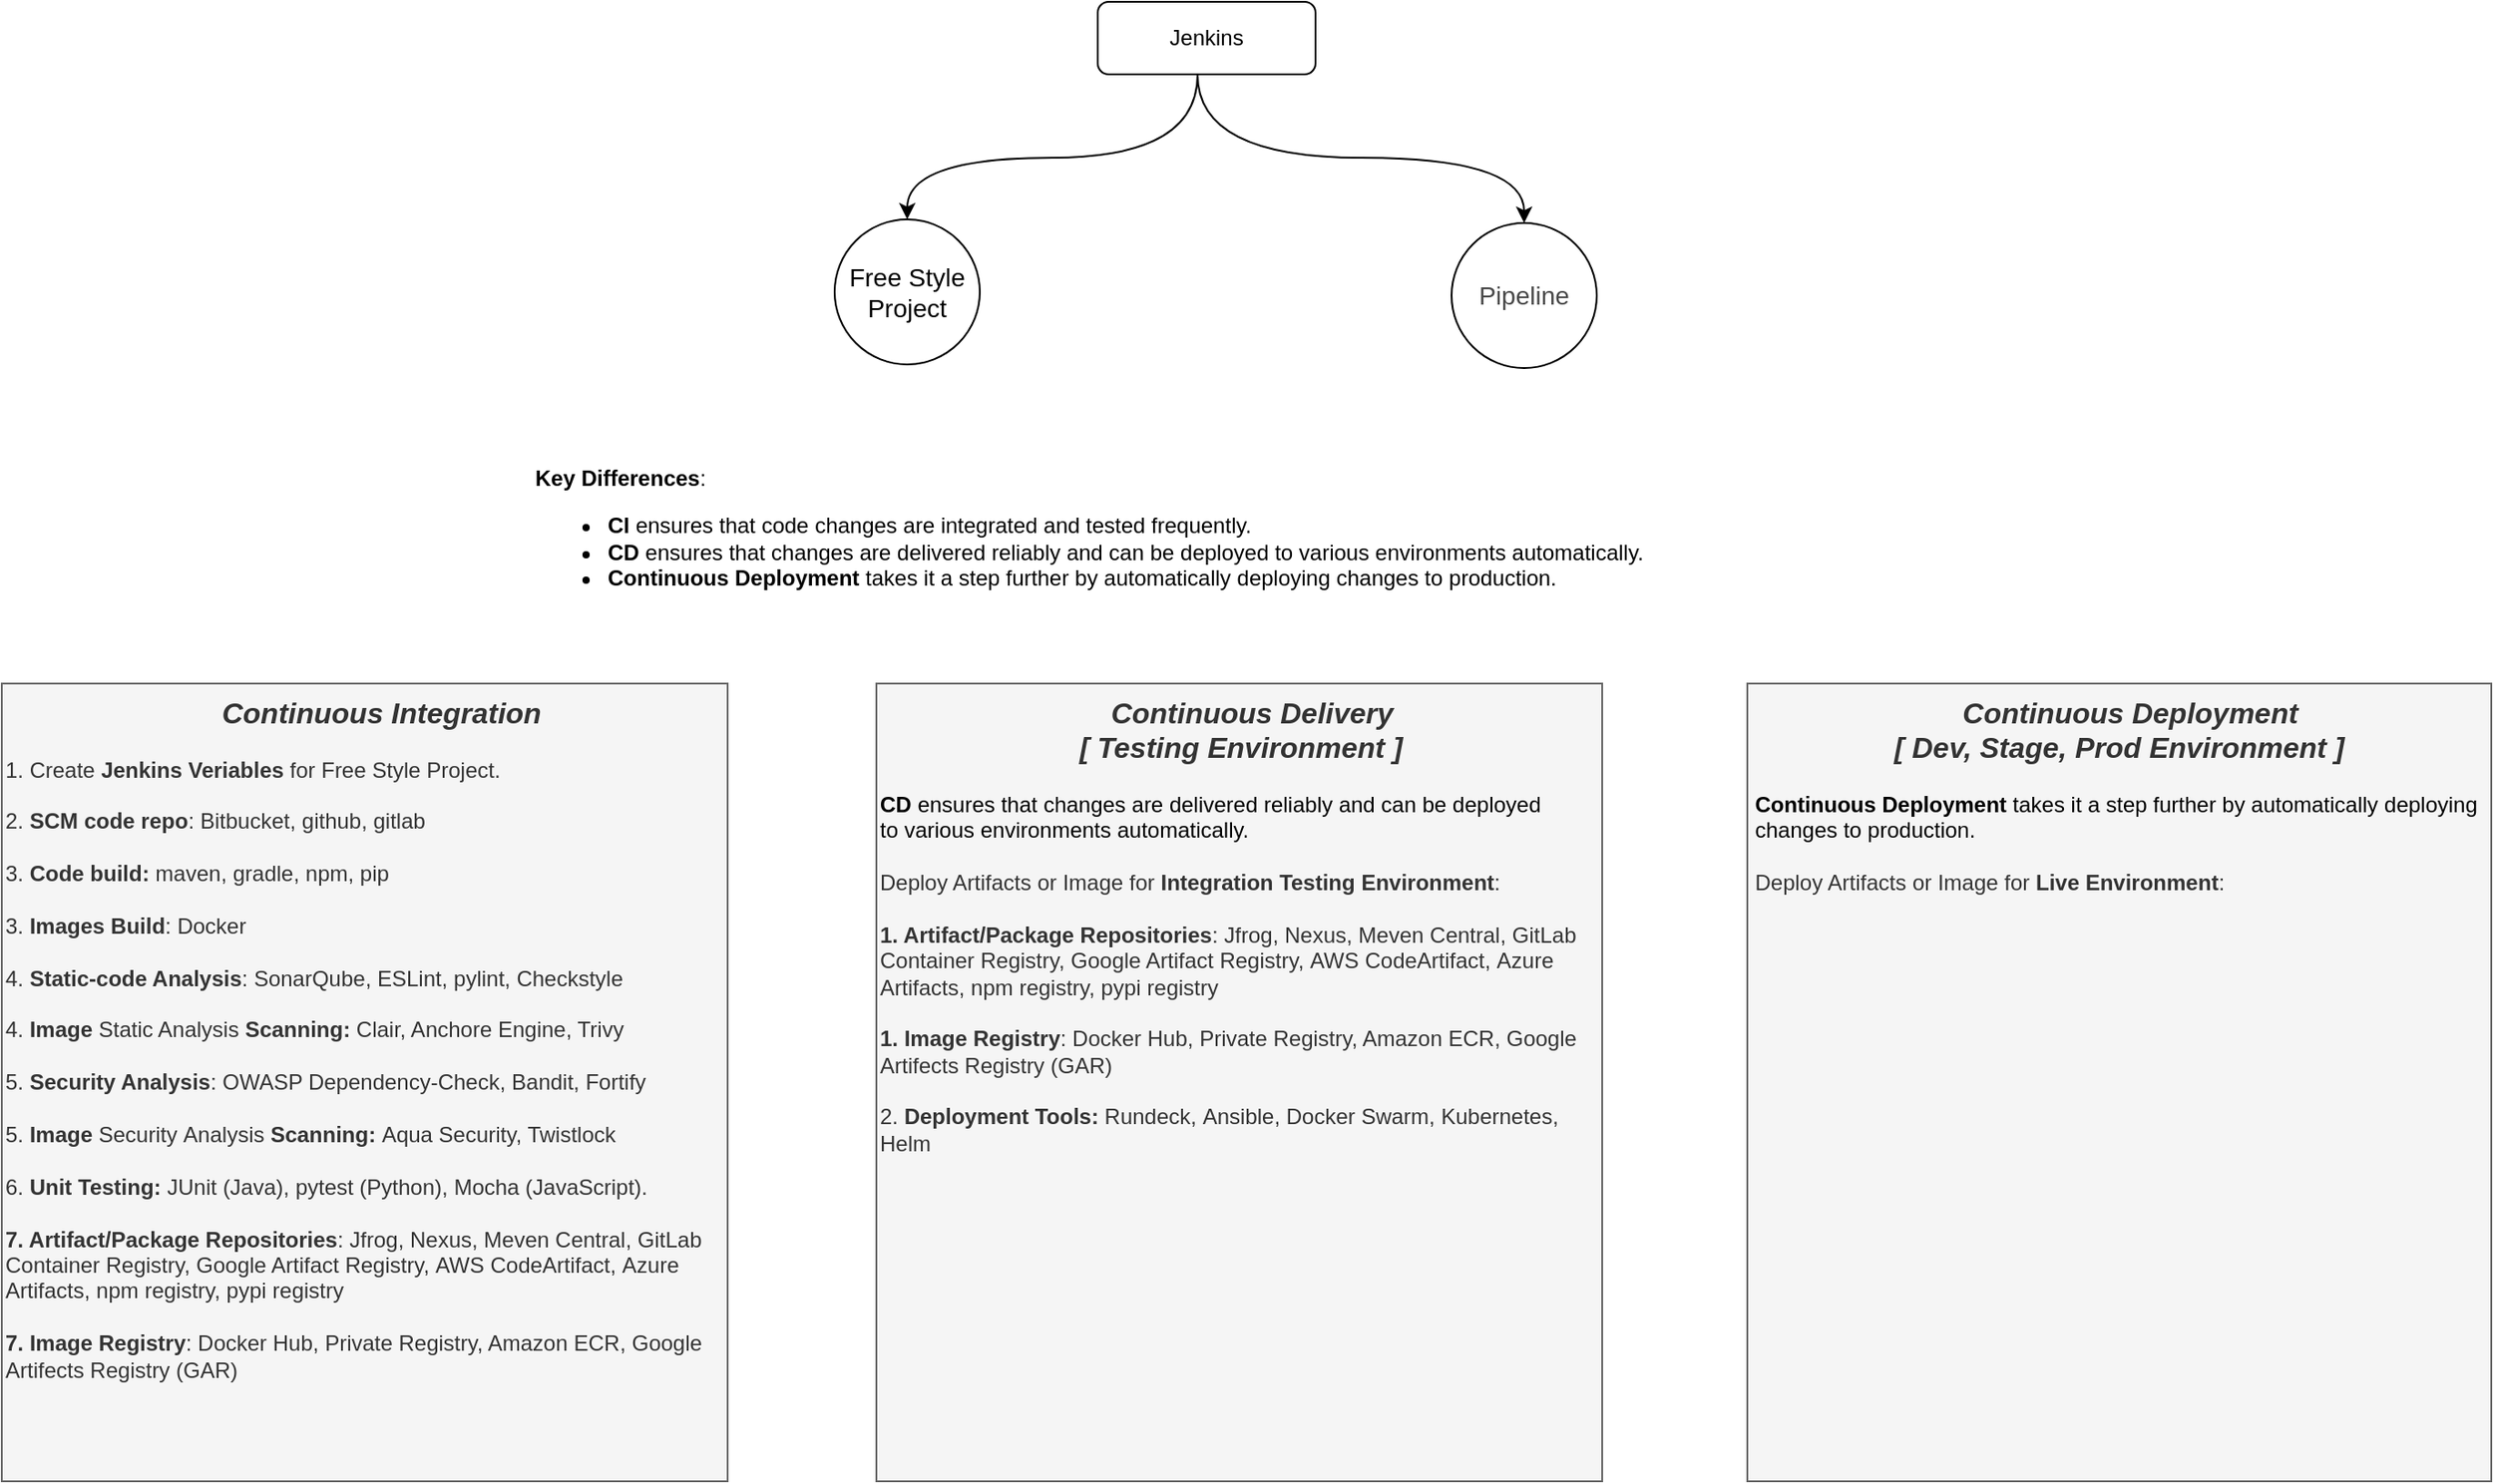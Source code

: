 <mxfile version="24.6.4" type="github">
  <diagram name="Page-1" id="38_c2U4u6f_WLB1Vc7O9">
    <mxGraphModel dx="1763" dy="461" grid="1" gridSize="10" guides="1" tooltips="1" connect="1" arrows="1" fold="1" page="1" pageScale="1" pageWidth="850" pageHeight="1100" math="0" shadow="0">
      <root>
        <mxCell id="0" />
        <mxCell id="1" parent="0" />
        <mxCell id="Su7_YSPuUU6GFlwyaD4R-5" value="" style="edgeStyle=orthogonalEdgeStyle;rounded=0;orthogonalLoop=1;jettySize=auto;html=1;curved=1;" edge="1" parent="1" source="Su7_YSPuUU6GFlwyaD4R-1" target="Su7_YSPuUU6GFlwyaD4R-4">
          <mxGeometry relative="1" as="geometry">
            <Array as="points">
              <mxPoint x="217" y="150" />
              <mxPoint x="57" y="150" />
            </Array>
          </mxGeometry>
        </mxCell>
        <mxCell id="Su7_YSPuUU6GFlwyaD4R-7" value="" style="edgeStyle=orthogonalEdgeStyle;rounded=0;orthogonalLoop=1;jettySize=auto;html=1;curved=1;" edge="1" parent="1" source="Su7_YSPuUU6GFlwyaD4R-1" target="Su7_YSPuUU6GFlwyaD4R-6">
          <mxGeometry relative="1" as="geometry">
            <Array as="points">
              <mxPoint x="217" y="150" />
              <mxPoint x="397" y="150" />
            </Array>
          </mxGeometry>
        </mxCell>
        <mxCell id="Su7_YSPuUU6GFlwyaD4R-1" value="Jenkins" style="rounded=1;whiteSpace=wrap;html=1;" vertex="1" parent="1">
          <mxGeometry x="162" y="64" width="120" height="40" as="geometry" />
        </mxCell>
        <mxCell id="Su7_YSPuUU6GFlwyaD4R-4" value="Free Style&lt;div style=&quot;font-size: 14px;&quot;&gt;Project&lt;/div&gt;" style="ellipse;whiteSpace=wrap;html=1;rounded=1;fontSize=14;" vertex="1" parent="1">
          <mxGeometry x="17" y="184" width="80" height="80" as="geometry" />
        </mxCell>
        <mxCell id="Su7_YSPuUU6GFlwyaD4R-6" value="&lt;span style=&quot;color: rgb(71, 71, 71); font-family: Arial, sans-serif; font-size: 14px; text-align: left; background-color: rgb(255, 255, 255);&quot;&gt;Pipeline&lt;/span&gt;" style="ellipse;whiteSpace=wrap;html=1;rounded=1;" vertex="1" parent="1">
          <mxGeometry x="357" y="186" width="80" height="80" as="geometry" />
        </mxCell>
        <mxCell id="Su7_YSPuUU6GFlwyaD4R-11" value="&lt;div style=&quot;text-align: center;&quot;&gt;&amp;nbsp; &amp;nbsp; &amp;nbsp;&lt;font style=&quot;font-size: 16px;&quot;&gt;&lt;b&gt;&lt;i&gt;C&lt;/i&gt;&lt;/b&gt;&lt;span style=&quot;background-color: initial; text-align: left;&quot;&gt;&lt;b&gt;&lt;i&gt;ontinuous&lt;/i&gt;&lt;/b&gt;&lt;/span&gt;&lt;b&gt;&lt;i&gt;&amp;nbsp;Integration&lt;/i&gt;&lt;/b&gt;&lt;/font&gt;&lt;/div&gt;&lt;div&gt;&lt;div style=&quot;text-align: center;&quot;&gt;&lt;br&gt;&lt;/div&gt;&lt;div&gt;1. Create &lt;b&gt;Jenkins Veriables&lt;/b&gt; for Free Style Project.&lt;/div&gt;&lt;/div&gt;&lt;div&gt;&lt;br&gt;&lt;/div&gt;2. &lt;b&gt;SCM code repo&lt;/b&gt;:&amp;nbsp;Bitbucket, github, gitlab&lt;div&gt;&lt;span style=&quot;background-color: initial;&quot;&gt;&lt;br&gt;&lt;/span&gt;&lt;/div&gt;&lt;div&gt;&lt;span style=&quot;background-color: initial;&quot;&gt;3. &lt;b&gt;Code build:&lt;/b&gt;&amp;nbsp;maven, gradle, npm, pip&lt;/span&gt;&lt;br&gt;&lt;/div&gt;&lt;div&gt;&lt;span style=&quot;background-color: initial;&quot;&gt;&lt;br&gt;&lt;/span&gt;&lt;/div&gt;&lt;div&gt;&lt;span style=&quot;background-color: initial;&quot;&gt;3.&amp;nbsp;&lt;/span&gt;&lt;span style=&quot;background-color: initial;&quot;&gt;&lt;b&gt;Images&amp;nbsp;&lt;/b&gt;&lt;/span&gt;&lt;span style=&quot;background-color: initial;&quot;&gt;&lt;b&gt;Build&lt;/b&gt;: Docker&lt;/span&gt;&lt;/div&gt;&lt;div&gt;&lt;span style=&quot;background-color: initial;&quot;&gt;&amp;nbsp;&lt;/span&gt;&lt;/div&gt;&lt;div&gt;4. &lt;b&gt;Static-code Analysis&lt;/b&gt;:&amp;nbsp;SonarQube, ESLint, pylint,&amp;nbsp;&lt;span style=&quot;background-color: initial;&quot;&gt;Checkstyle&lt;/span&gt;&lt;/div&gt;&lt;div&gt;&lt;div&gt;&lt;span style=&quot;background-color: initial;&quot;&gt;&lt;br&gt;&lt;/span&gt;&lt;/div&gt;&lt;div&gt;&lt;span style=&quot;background-color: initial;&quot;&gt;4.&amp;nbsp;&lt;/span&gt;&lt;span style=&quot;background-color: initial;&quot;&gt;&lt;b&gt;Image&amp;nbsp;&lt;/b&gt;&lt;/span&gt;&lt;span style=&quot;background-color: initial;&quot;&gt;Static Analysis&amp;nbsp;&lt;/span&gt;&lt;b style=&quot;background-color: initial;&quot;&gt;Scanning&lt;/b&gt;&lt;b style=&quot;background-color: initial;&quot;&gt;:&lt;/b&gt;&lt;span style=&quot;background-color: initial;&quot;&gt;&amp;nbsp;&lt;/span&gt;&lt;span style=&quot;background-color: initial;&quot;&gt;Clair, Anchore Engine, Trivy&lt;/span&gt;&lt;/div&gt;&lt;/div&gt;&lt;div&gt;&lt;b style=&quot;background-color: initial;&quot;&gt;&lt;br&gt;&lt;/b&gt;&lt;/div&gt;&lt;div&gt;5.&amp;nbsp;&lt;strong style=&quot;background-color: initial;&quot;&gt;Security Analysis&lt;/strong&gt;&lt;span style=&quot;background-color: initial;&quot;&gt;: OWASP Dependency-Check, Bandit, Fortify&lt;/span&gt;&lt;/div&gt;&lt;div&gt;&lt;span style=&quot;background-color: initial;&quot;&gt;&lt;br&gt;&lt;/span&gt;&lt;/div&gt;&lt;div&gt;&lt;span style=&quot;background-color: initial;&quot;&gt;5.&amp;nbsp;&lt;/span&gt;&lt;span style=&quot;background-color: initial;&quot;&gt;&lt;b&gt;Image&amp;nbsp;&lt;/b&gt;&lt;/span&gt;&lt;span style=&quot;background-color: initial;&quot;&gt;Security&lt;/span&gt;&lt;span style=&quot;background-color: initial;&quot;&gt;&amp;nbsp;Analysis&amp;nbsp;&lt;/span&gt;&lt;b style=&quot;background-color: initial;&quot;&gt;Scanning&lt;/b&gt;&lt;b style=&quot;background-color: initial;&quot;&gt;:&amp;nbsp;&lt;/b&gt;&lt;span style=&quot;background-color: initial;&quot;&gt;Aqua Security, Twistlock&lt;/span&gt;&lt;b style=&quot;background-color: initial;&quot;&gt;&amp;nbsp;&lt;/b&gt;&lt;/div&gt;&lt;div&gt;&lt;span style=&quot;background-color: initial;&quot;&gt;&lt;br&gt;&lt;/span&gt;&lt;/div&gt;&lt;div&gt;6.&amp;nbsp;&lt;b&gt;&lt;span style=&quot;background-color: initial;&quot;&gt;Unit &lt;/span&gt;&lt;span style=&quot;background-color: initial;&quot;&gt;Testing:&lt;/span&gt;&lt;/b&gt;&lt;span style=&quot;background-color: initial;&quot;&gt;&amp;nbsp;&lt;/span&gt;&lt;span style=&quot;background-color: initial;&quot;&gt;JUnit (Java), pytest (Python), Mocha (JavaScript).&lt;/span&gt;&lt;/div&gt;&lt;div&gt;&lt;span style=&quot;background-color: initial;&quot;&gt;&lt;br&gt;&lt;/span&gt;&lt;/div&gt;&lt;div&gt;&lt;span style=&quot;background-color: initial;&quot;&gt;&lt;b&gt;7. Artifact/&lt;/b&gt;&lt;/span&gt;&lt;strong style=&quot;background-color: initial;&quot;&gt;Package Repositories&lt;/strong&gt;&lt;span style=&quot;background-color: initial;&quot;&gt;:&amp;nbsp;&lt;/span&gt;&lt;span style=&quot;background-color: initial;&quot;&gt;Jfrog, Nexus, Meven Central,&amp;nbsp;&lt;/span&gt;&lt;span style=&quot;background-color: initial;&quot;&gt;&lt;span style=&quot;background-color: initial;&quot;&gt;GitLab Container Registry,&amp;nbsp;&lt;/span&gt;&lt;span style=&quot;background-color: initial;&quot;&gt;Google Artifact Registry,&amp;nbsp;&lt;/span&gt;&lt;span style=&quot;background-color: initial;&quot;&gt;AWS CodeArtifact,&amp;nbsp;&lt;/span&gt;&lt;span style=&quot;background-color: initial;&quot;&gt;Azure Artifacts,&amp;nbsp;&lt;/span&gt;&lt;/span&gt;&lt;span style=&quot;background-color: initial;&quot;&gt;&lt;span style=&quot;background-color: initial;&quot;&gt;npm registry, pypi&amp;nbsp;&lt;/span&gt;&lt;span style=&quot;background-color: initial;&quot;&gt;registry&lt;/span&gt;&lt;/span&gt;&lt;br&gt;&lt;/div&gt;&lt;div&gt;&lt;span style=&quot;background-color: initial;&quot;&gt;&lt;span style=&quot;background-color: initial;&quot;&gt;&lt;br&gt;&lt;/span&gt;&lt;/span&gt;&lt;/div&gt;&lt;div&gt;&lt;strong&gt;7. Image Registry&lt;/strong&gt;: Docker Hub, Private Registry, Amazon ECR, Google Artifects Registry (GAR)&lt;span style=&quot;background-color: initial;&quot;&gt;&lt;span style=&quot;background-color: initial;&quot;&gt;&lt;br&gt;&lt;/span&gt;&lt;/span&gt;&lt;/div&gt;&lt;div&gt;&lt;br&gt;&lt;/div&gt;" style="text;html=1;align=left;verticalAlign=top;whiteSpace=wrap;rounded=0;horizontal=1;fillColor=#f5f5f5;fontColor=#333333;strokeColor=#666666;" vertex="1" parent="1">
          <mxGeometry x="-442" y="440" width="400" height="440" as="geometry" />
        </mxCell>
        <mxCell id="Su7_YSPuUU6GFlwyaD4R-12" value="&lt;div style=&quot;&quot;&gt;&amp;nbsp; &amp;nbsp; &amp;nbsp;&lt;font style=&quot;font-size: 16px;&quot;&gt;&lt;b&gt;&lt;i&gt;C&lt;/i&gt;&lt;/b&gt;&lt;/font&gt;&lt;span style=&quot;background-color: initial; font-size: 16px;&quot;&gt;&lt;b&gt;&lt;i&gt;ontinuous&lt;/i&gt;&lt;/b&gt;&lt;/span&gt;&lt;b style=&quot;font-size: 16px; background-color: initial;&quot;&gt;&lt;i&gt;&amp;nbsp;Deployment&amp;nbsp;&lt;/i&gt;&lt;/b&gt;&lt;/div&gt;&lt;div style=&quot;&quot;&gt;&lt;b style=&quot;font-size: 16px; background-color: initial;&quot;&gt;&lt;i&gt;[&amp;nbsp;&lt;/i&gt;&lt;/b&gt;&lt;b style=&quot;background-color: initial; font-size: 16px;&quot;&gt;&lt;i&gt;Dev, Stage,&amp;nbsp;&lt;/i&gt;&lt;/b&gt;&lt;b style=&quot;background-color: initial; font-size: 16px;&quot;&gt;&lt;i&gt;Prod Environment ]&lt;/i&gt;&lt;/b&gt;&lt;/div&gt;&lt;div style=&quot;&quot;&gt;&lt;strong style=&quot;color: rgb(0, 0, 0); text-wrap: nowrap; background-color: initial;&quot;&gt;&lt;br&gt;&lt;/strong&gt;&lt;/div&gt;&lt;div style=&quot;text-align: left;&quot;&gt;&lt;strong style=&quot;color: rgb(0, 0, 0); text-wrap: nowrap; background-color: initial;&quot;&gt;Continuous Deployment&lt;/strong&gt;&lt;span style=&quot;color: rgb(0, 0, 0); text-wrap: nowrap; background-color: initial;&quot;&gt;&amp;nbsp;takes it a step further by automatically deploying&amp;nbsp;&lt;/span&gt;&lt;/div&gt;&lt;div style=&quot;text-align: left;&quot;&gt;&lt;span style=&quot;color: rgb(0, 0, 0); text-wrap: nowrap; background-color: initial;&quot;&gt;changes to production.&lt;/span&gt;&lt;/div&gt;&lt;div style=&quot;text-align: left;&quot;&gt;&lt;span style=&quot;color: rgb(0, 0, 0); text-wrap: nowrap; background-color: initial;&quot;&gt;&lt;br&gt;&lt;/span&gt;&lt;/div&gt;&lt;div style=&quot;text-align: left;&quot;&gt;&lt;div&gt;Deploy Artifacts or Image for&amp;nbsp;&lt;b&gt;Live&amp;nbsp;&lt;/b&gt;&lt;span style=&quot;background-color: initial;&quot;&gt;&lt;b&gt;Environment&lt;/b&gt;&lt;/span&gt;&lt;span style=&quot;background-color: initial;&quot;&gt;:&lt;/span&gt;&lt;/div&gt;&lt;div&gt;&lt;span style=&quot;background-color: initial;&quot;&gt;&lt;br&gt;&lt;/span&gt;&lt;/div&gt;&lt;/div&gt;" style="text;html=1;align=center;verticalAlign=top;whiteSpace=wrap;rounded=0;horizontal=1;fillColor=#f5f5f5;fontColor=#333333;strokeColor=#666666;" vertex="1" parent="1">
          <mxGeometry x="520" y="440" width="410" height="440" as="geometry" />
        </mxCell>
        <mxCell id="Su7_YSPuUU6GFlwyaD4R-14" value="&lt;p&gt;&lt;strong&gt;Key Differences&lt;/strong&gt;:&lt;/p&gt;&lt;ul&gt;&lt;li&gt;&lt;strong&gt;CI&lt;/strong&gt; ensures that code changes are integrated and tested frequently.&lt;/li&gt;&lt;li&gt;&lt;strong&gt;CD&lt;/strong&gt; ensures that changes are delivered reliably and can be deployed to various environments automatically.&lt;/li&gt;&lt;li&gt;&lt;strong&gt;Continuous Deployment&lt;/strong&gt; takes it a step further by automatically deploying changes to production.&lt;/li&gt;&lt;/ul&gt;" style="text;html=1;align=left;verticalAlign=middle;resizable=0;points=[];autosize=1;strokeColor=none;fillColor=none;" vertex="1" parent="1">
          <mxGeometry x="-150" y="299" width="630" height="110" as="geometry" />
        </mxCell>
        <mxCell id="Su7_YSPuUU6GFlwyaD4R-15" value="&lt;div style=&quot;text-align: center;&quot;&gt;&amp;nbsp; &amp;nbsp; &amp;nbsp;&lt;span style=&quot;background-color: initial; text-align: left; font-size: 16px;&quot;&gt;&lt;b&gt;&lt;i&gt;Continuous Delivery&lt;/i&gt;&lt;/b&gt;&lt;/span&gt;&lt;b style=&quot;font-size: 16px; background-color: initial;&quot;&gt;&lt;i&gt;&amp;nbsp;&lt;/i&gt;&lt;/b&gt;&lt;/div&gt;&lt;div style=&quot;text-align: center;&quot;&gt;&lt;font style=&quot;font-size: 16px;&quot;&gt;&lt;b&gt;&lt;i&gt;[ Testing Environment ]&lt;/i&gt;&lt;/b&gt;&lt;/font&gt;&lt;/div&gt;&lt;div&gt;&lt;div&gt;&lt;br&gt;&lt;/div&gt;&lt;div&gt;&lt;strong style=&quot;background-color: initial; text-wrap: nowrap; color: rgb(0, 0, 0);&quot;&gt;CD&lt;/strong&gt;&lt;span style=&quot;background-color: initial; text-wrap: nowrap; color: rgb(0, 0, 0);&quot;&gt;&amp;nbsp;&lt;/span&gt;&lt;span style=&quot;background-color: initial; text-wrap: nowrap; color: rgb(0, 0, 0);&quot;&gt;ensures that changes are delivered reliably and can be deployed&amp;nbsp;&lt;/span&gt;&lt;br&gt;&lt;/div&gt;&lt;div&gt;&lt;span style=&quot;color: rgb(0, 0, 0); text-wrap: nowrap; background-color: initial;&quot;&gt;to various environments automatically.&lt;/span&gt;&lt;/div&gt;&lt;/div&gt;&lt;div&gt;&lt;span style=&quot;color: rgb(0, 0, 0); text-wrap: nowrap; background-color: initial;&quot;&gt;&lt;br&gt;&lt;/span&gt;&lt;/div&gt;&lt;div&gt;&lt;div&gt;Deploy Artifacts or Image for&amp;nbsp;&lt;b&gt;Integration Testing&amp;nbsp;&lt;/b&gt;&lt;span style=&quot;background-color: initial;&quot;&gt;&lt;b&gt;Environment&lt;/b&gt;&lt;/span&gt;&lt;span style=&quot;background-color: initial;&quot;&gt;:&lt;/span&gt;&lt;/div&gt;&lt;/div&gt;&lt;div&gt;&lt;span style=&quot;background-color: initial;&quot;&gt;&lt;br&gt;&lt;/span&gt;&lt;/div&gt;&lt;div&gt;&lt;span style=&quot;background-color: initial;&quot;&gt;&lt;b&gt;1. Artifact/&lt;/b&gt;&lt;/span&gt;&lt;strong style=&quot;background-color: initial;&quot;&gt;Package Repositories&lt;/strong&gt;&lt;span style=&quot;background-color: initial;&quot;&gt;:&amp;nbsp;&lt;/span&gt;&lt;span style=&quot;background-color: initial;&quot;&gt;Jfrog, Nexus, Meven Central,&amp;nbsp;&lt;/span&gt;&lt;span style=&quot;background-color: initial;&quot;&gt;&lt;span style=&quot;background-color: initial;&quot;&gt;GitLab Container Registry,&amp;nbsp;&lt;/span&gt;&lt;span style=&quot;background-color: initial;&quot;&gt;Google Artifact Registry,&amp;nbsp;&lt;/span&gt;&lt;span style=&quot;background-color: initial;&quot;&gt;AWS CodeArtifact,&amp;nbsp;&lt;/span&gt;&lt;span style=&quot;background-color: initial;&quot;&gt;Azure Artifacts,&amp;nbsp;&lt;/span&gt;&lt;/span&gt;&lt;span style=&quot;background-color: initial;&quot;&gt;&lt;span style=&quot;background-color: initial;&quot;&gt;npm registry, pypi&amp;nbsp;&lt;/span&gt;&lt;span style=&quot;background-color: initial;&quot;&gt;registry&lt;/span&gt;&lt;/span&gt;&lt;br&gt;&lt;/div&gt;&lt;div&gt;&lt;span style=&quot;background-color: initial;&quot;&gt;&lt;span style=&quot;background-color: initial;&quot;&gt;&lt;br&gt;&lt;/span&gt;&lt;/span&gt;&lt;/div&gt;&lt;div&gt;&lt;strong&gt;1. Image Registry&lt;/strong&gt;: Docker Hub, Private Registry, Amazon ECR, Google Artifects Registry (GAR)&lt;span style=&quot;background-color: initial;&quot;&gt;&lt;span style=&quot;background-color: initial;&quot;&gt;&lt;br&gt;&lt;/span&gt;&lt;/span&gt;&lt;/div&gt;&lt;div&gt;&lt;br&gt;&lt;/div&gt;&lt;div&gt;2. &lt;b&gt;Deployment Tools: &lt;/b&gt;Rundeck,&lt;b&gt;&amp;nbsp;&lt;/b&gt;&lt;span style=&quot;background-color: initial;&quot;&gt;Ansible, Docker Swarm, Kubernetes, Helm&lt;/span&gt;&lt;/div&gt;" style="text;html=1;align=left;verticalAlign=top;whiteSpace=wrap;rounded=0;horizontal=1;fillColor=#f5f5f5;fontColor=#333333;strokeColor=#666666;" vertex="1" parent="1">
          <mxGeometry x="40" y="440" width="400" height="440" as="geometry" />
        </mxCell>
      </root>
    </mxGraphModel>
  </diagram>
</mxfile>
